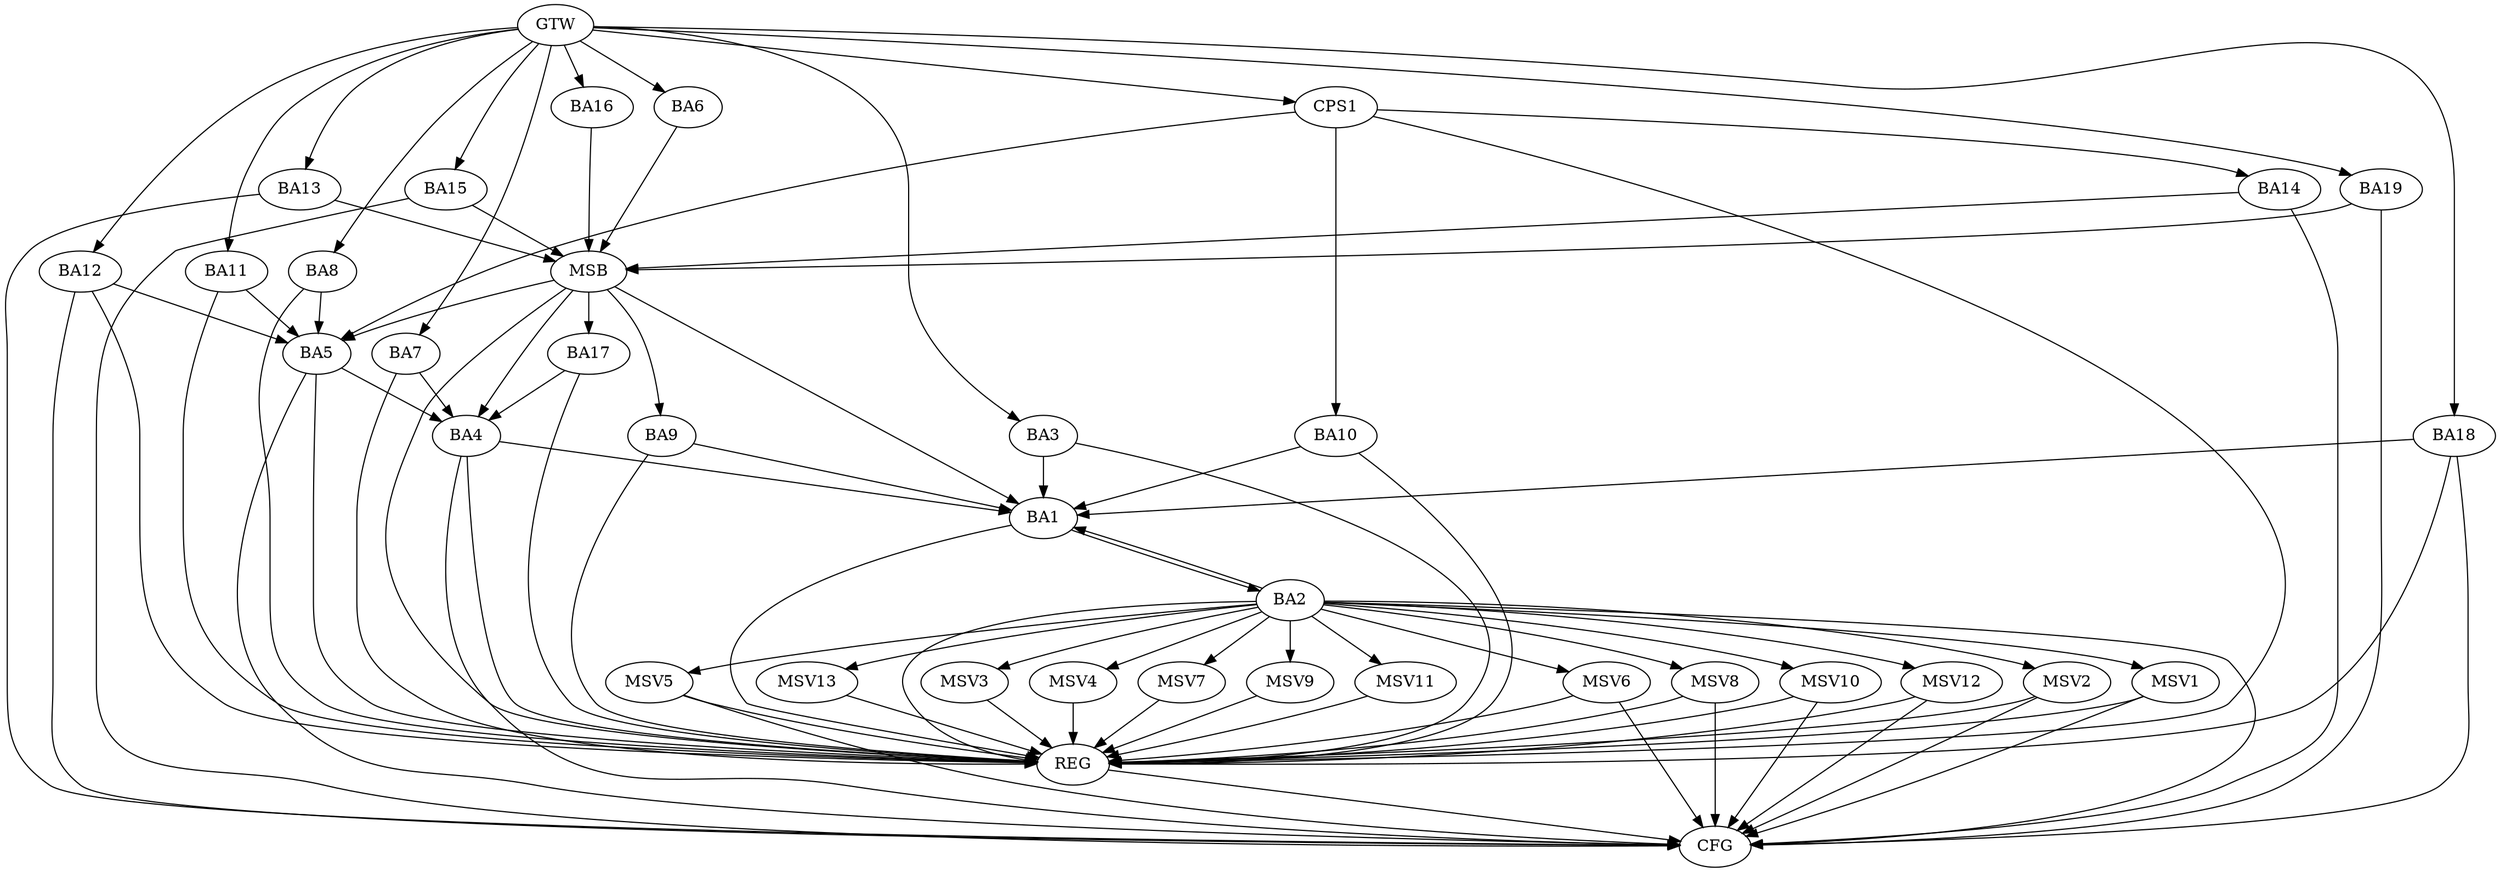 strict digraph G {
  BA1 [ label="BA1" ];
  BA2 [ label="BA2" ];
  BA3 [ label="BA3" ];
  BA4 [ label="BA4" ];
  BA5 [ label="BA5" ];
  BA6 [ label="BA6" ];
  BA7 [ label="BA7" ];
  BA8 [ label="BA8" ];
  BA9 [ label="BA9" ];
  BA10 [ label="BA10" ];
  BA11 [ label="BA11" ];
  BA12 [ label="BA12" ];
  BA13 [ label="BA13" ];
  BA14 [ label="BA14" ];
  BA15 [ label="BA15" ];
  BA16 [ label="BA16" ];
  BA17 [ label="BA17" ];
  BA18 [ label="BA18" ];
  BA19 [ label="BA19" ];
  CPS1 [ label="CPS1" ];
  GTW [ label="GTW" ];
  REG [ label="REG" ];
  MSB [ label="MSB" ];
  CFG [ label="CFG" ];
  MSV1 [ label="MSV1" ];
  MSV2 [ label="MSV2" ];
  MSV3 [ label="MSV3" ];
  MSV4 [ label="MSV4" ];
  MSV5 [ label="MSV5" ];
  MSV6 [ label="MSV6" ];
  MSV7 [ label="MSV7" ];
  MSV8 [ label="MSV8" ];
  MSV9 [ label="MSV9" ];
  MSV10 [ label="MSV10" ];
  MSV11 [ label="MSV11" ];
  MSV12 [ label="MSV12" ];
  MSV13 [ label="MSV13" ];
  BA1 -> BA2;
  BA2 -> BA1;
  BA3 -> BA1;
  BA4 -> BA1;
  BA5 -> BA4;
  BA7 -> BA4;
  BA8 -> BA5;
  BA9 -> BA1;
  BA10 -> BA1;
  BA11 -> BA5;
  BA12 -> BA5;
  BA17 -> BA4;
  BA18 -> BA1;
  CPS1 -> BA10;
  CPS1 -> BA5;
  CPS1 -> BA14;
  GTW -> BA3;
  GTW -> BA6;
  GTW -> BA7;
  GTW -> BA8;
  GTW -> BA11;
  GTW -> BA12;
  GTW -> BA13;
  GTW -> BA15;
  GTW -> BA16;
  GTW -> BA18;
  GTW -> BA19;
  GTW -> CPS1;
  BA1 -> REG;
  BA2 -> REG;
  BA3 -> REG;
  BA4 -> REG;
  BA5 -> REG;
  BA7 -> REG;
  BA8 -> REG;
  BA9 -> REG;
  BA10 -> REG;
  BA11 -> REG;
  BA12 -> REG;
  BA17 -> REG;
  BA18 -> REG;
  CPS1 -> REG;
  BA6 -> MSB;
  MSB -> BA5;
  MSB -> REG;
  BA13 -> MSB;
  MSB -> BA4;
  BA14 -> MSB;
  BA15 -> MSB;
  MSB -> BA1;
  BA16 -> MSB;
  MSB -> BA9;
  BA19 -> MSB;
  MSB -> BA17;
  BA13 -> CFG;
  BA4 -> CFG;
  BA12 -> CFG;
  BA2 -> CFG;
  BA19 -> CFG;
  BA18 -> CFG;
  BA15 -> CFG;
  BA5 -> CFG;
  BA14 -> CFG;
  REG -> CFG;
  BA2 -> MSV1;
  MSV1 -> REG;
  MSV1 -> CFG;
  BA2 -> MSV2;
  BA2 -> MSV3;
  MSV2 -> REG;
  MSV2 -> CFG;
  MSV3 -> REG;
  BA2 -> MSV4;
  MSV4 -> REG;
  BA2 -> MSV5;
  MSV5 -> REG;
  MSV5 -> CFG;
  BA2 -> MSV6;
  BA2 -> MSV7;
  BA2 -> MSV8;
  MSV6 -> REG;
  MSV6 -> CFG;
  MSV7 -> REG;
  MSV8 -> REG;
  MSV8 -> CFG;
  BA2 -> MSV9;
  BA2 -> MSV10;
  MSV9 -> REG;
  MSV10 -> REG;
  MSV10 -> CFG;
  BA2 -> MSV11;
  MSV11 -> REG;
  BA2 -> MSV12;
  MSV12 -> REG;
  MSV12 -> CFG;
  BA2 -> MSV13;
  MSV13 -> REG;
}
